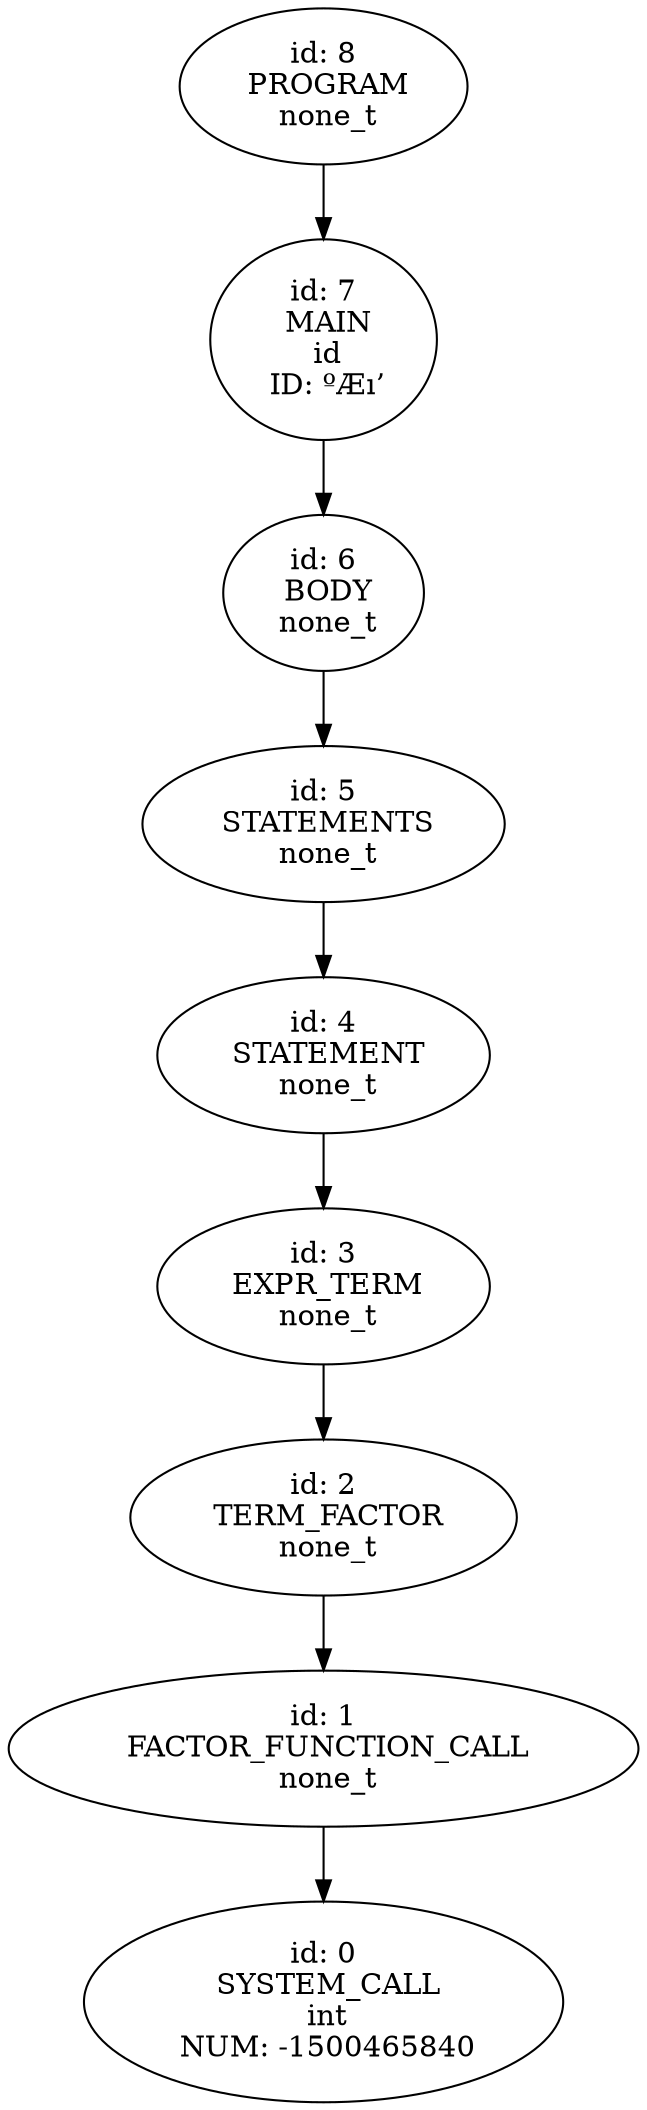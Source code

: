 digraph ast {
n8 [label="id: 8
 PROGRAM
 none_t"];
n8 -> n7;
n7 [label="id: 7
 MAIN
 id
 ID: ºÆı’"];
n7 -> n6;
n6 [label="id: 6
 BODY
 none_t"];
n6 -> n5;
n5 [label="id: 5
 STATEMENTS
 none_t"];
n5 -> n4;
n4 [label="id: 4
 STATEMENT
 none_t"];
n4 -> n3;
n3 [label="id: 3
 EXPR_TERM
 none_t"];
n3 -> n2;
n2 [label="id: 2
 TERM_FACTOR
 none_t"];
n2 -> n1;
n1 [label="id: 1
 FACTOR_FUNCTION_CALL
 none_t"];
n1 -> n0;
n0 [label="id: 0
 SYSTEM_CALL
 int
 NUM: -1500465840"];
}
